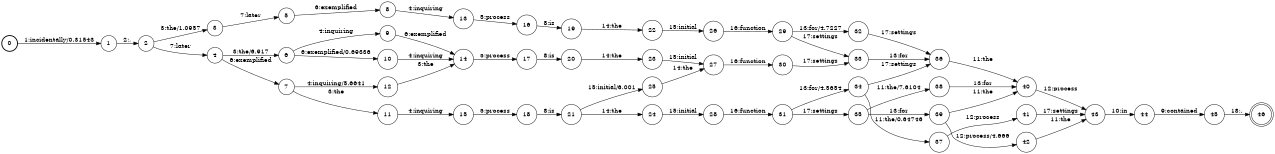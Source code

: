 digraph FST {
rankdir = LR;
size = "8.5,11";
label = "";
center = 1;
orientation = Portrait;
ranksep = "0.4";
nodesep = "0.25";
0 [label = "0", shape = circle, style = bold, fontsize = 14]
	0 -> 1 [label = "1:incidentally/0.31543", fontsize = 14];
1 [label = "1", shape = circle, style = solid, fontsize = 14]
	1 -> 2 [label = "2:,", fontsize = 14];
2 [label = "2", shape = circle, style = solid, fontsize = 14]
	2 -> 3 [label = "3:the/1.0957", fontsize = 14];
	2 -> 4 [label = "7:later", fontsize = 14];
3 [label = "3", shape = circle, style = solid, fontsize = 14]
	3 -> 5 [label = "7:later", fontsize = 14];
4 [label = "4", shape = circle, style = solid, fontsize = 14]
	4 -> 6 [label = "3:the/6.917", fontsize = 14];
	4 -> 7 [label = "6:exemplified", fontsize = 14];
5 [label = "5", shape = circle, style = solid, fontsize = 14]
	5 -> 8 [label = "6:exemplified", fontsize = 14];
6 [label = "6", shape = circle, style = solid, fontsize = 14]
	6 -> 9 [label = "4:inquiring", fontsize = 14];
	6 -> 10 [label = "6:exemplified/0.69336", fontsize = 14];
7 [label = "7", shape = circle, style = solid, fontsize = 14]
	7 -> 11 [label = "3:the", fontsize = 14];
	7 -> 12 [label = "4:inquiring/5.6641", fontsize = 14];
8 [label = "8", shape = circle, style = solid, fontsize = 14]
	8 -> 13 [label = "4:inquiring", fontsize = 14];
9 [label = "9", shape = circle, style = solid, fontsize = 14]
	9 -> 14 [label = "6:exemplified", fontsize = 14];
10 [label = "10", shape = circle, style = solid, fontsize = 14]
	10 -> 14 [label = "4:inquiring", fontsize = 14];
11 [label = "11", shape = circle, style = solid, fontsize = 14]
	11 -> 15 [label = "4:inquiring", fontsize = 14];
12 [label = "12", shape = circle, style = solid, fontsize = 14]
	12 -> 14 [label = "3:the", fontsize = 14];
13 [label = "13", shape = circle, style = solid, fontsize = 14]
	13 -> 16 [label = "5:process", fontsize = 14];
14 [label = "14", shape = circle, style = solid, fontsize = 14]
	14 -> 17 [label = "5:process", fontsize = 14];
15 [label = "15", shape = circle, style = solid, fontsize = 14]
	15 -> 18 [label = "5:process", fontsize = 14];
16 [label = "16", shape = circle, style = solid, fontsize = 14]
	16 -> 19 [label = "8:is", fontsize = 14];
17 [label = "17", shape = circle, style = solid, fontsize = 14]
	17 -> 20 [label = "8:is", fontsize = 14];
18 [label = "18", shape = circle, style = solid, fontsize = 14]
	18 -> 21 [label = "8:is", fontsize = 14];
19 [label = "19", shape = circle, style = solid, fontsize = 14]
	19 -> 22 [label = "14:the", fontsize = 14];
20 [label = "20", shape = circle, style = solid, fontsize = 14]
	20 -> 23 [label = "14:the", fontsize = 14];
21 [label = "21", shape = circle, style = solid, fontsize = 14]
	21 -> 24 [label = "14:the", fontsize = 14];
	21 -> 25 [label = "15:initial/6.001", fontsize = 14];
22 [label = "22", shape = circle, style = solid, fontsize = 14]
	22 -> 26 [label = "15:initial", fontsize = 14];
23 [label = "23", shape = circle, style = solid, fontsize = 14]
	23 -> 27 [label = "15:initial", fontsize = 14];
24 [label = "24", shape = circle, style = solid, fontsize = 14]
	24 -> 28 [label = "15:initial", fontsize = 14];
25 [label = "25", shape = circle, style = solid, fontsize = 14]
	25 -> 27 [label = "14:the", fontsize = 14];
26 [label = "26", shape = circle, style = solid, fontsize = 14]
	26 -> 29 [label = "16:function", fontsize = 14];
27 [label = "27", shape = circle, style = solid, fontsize = 14]
	27 -> 30 [label = "16:function", fontsize = 14];
28 [label = "28", shape = circle, style = solid, fontsize = 14]
	28 -> 31 [label = "16:function", fontsize = 14];
29 [label = "29", shape = circle, style = solid, fontsize = 14]
	29 -> 32 [label = "13:for/4.7227", fontsize = 14];
	29 -> 33 [label = "17:settings", fontsize = 14];
30 [label = "30", shape = circle, style = solid, fontsize = 14]
	30 -> 33 [label = "17:settings", fontsize = 14];
31 [label = "31", shape = circle, style = solid, fontsize = 14]
	31 -> 34 [label = "13:for/4.5654", fontsize = 14];
	31 -> 35 [label = "17:settings", fontsize = 14];
32 [label = "32", shape = circle, style = solid, fontsize = 14]
	32 -> 36 [label = "17:settings", fontsize = 14];
33 [label = "33", shape = circle, style = solid, fontsize = 14]
	33 -> 36 [label = "13:for", fontsize = 14];
34 [label = "34", shape = circle, style = solid, fontsize = 14]
	34 -> 37 [label = "11:the/0.64746", fontsize = 14];
	34 -> 36 [label = "17:settings", fontsize = 14];
35 [label = "35", shape = circle, style = solid, fontsize = 14]
	35 -> 38 [label = "11:the/7.6104", fontsize = 14];
	35 -> 39 [label = "13:for", fontsize = 14];
36 [label = "36", shape = circle, style = solid, fontsize = 14]
	36 -> 40 [label = "11:the", fontsize = 14];
37 [label = "37", shape = circle, style = solid, fontsize = 14]
	37 -> 41 [label = "12:process", fontsize = 14];
38 [label = "38", shape = circle, style = solid, fontsize = 14]
	38 -> 40 [label = "13:for", fontsize = 14];
39 [label = "39", shape = circle, style = solid, fontsize = 14]
	39 -> 40 [label = "11:the", fontsize = 14];
	39 -> 42 [label = "12:process/4.666", fontsize = 14];
40 [label = "40", shape = circle, style = solid, fontsize = 14]
	40 -> 43 [label = "12:process", fontsize = 14];
41 [label = "41", shape = circle, style = solid, fontsize = 14]
	41 -> 43 [label = "17:settings", fontsize = 14];
42 [label = "42", shape = circle, style = solid, fontsize = 14]
	42 -> 43 [label = "11:the", fontsize = 14];
43 [label = "43", shape = circle, style = solid, fontsize = 14]
	43 -> 44 [label = "10:in", fontsize = 14];
44 [label = "44", shape = circle, style = solid, fontsize = 14]
	44 -> 45 [label = "9:contained", fontsize = 14];
45 [label = "45", shape = circle, style = solid, fontsize = 14]
	45 -> 46 [label = "18:.", fontsize = 14];
46 [label = "46", shape = doublecircle, style = solid, fontsize = 14]
}
